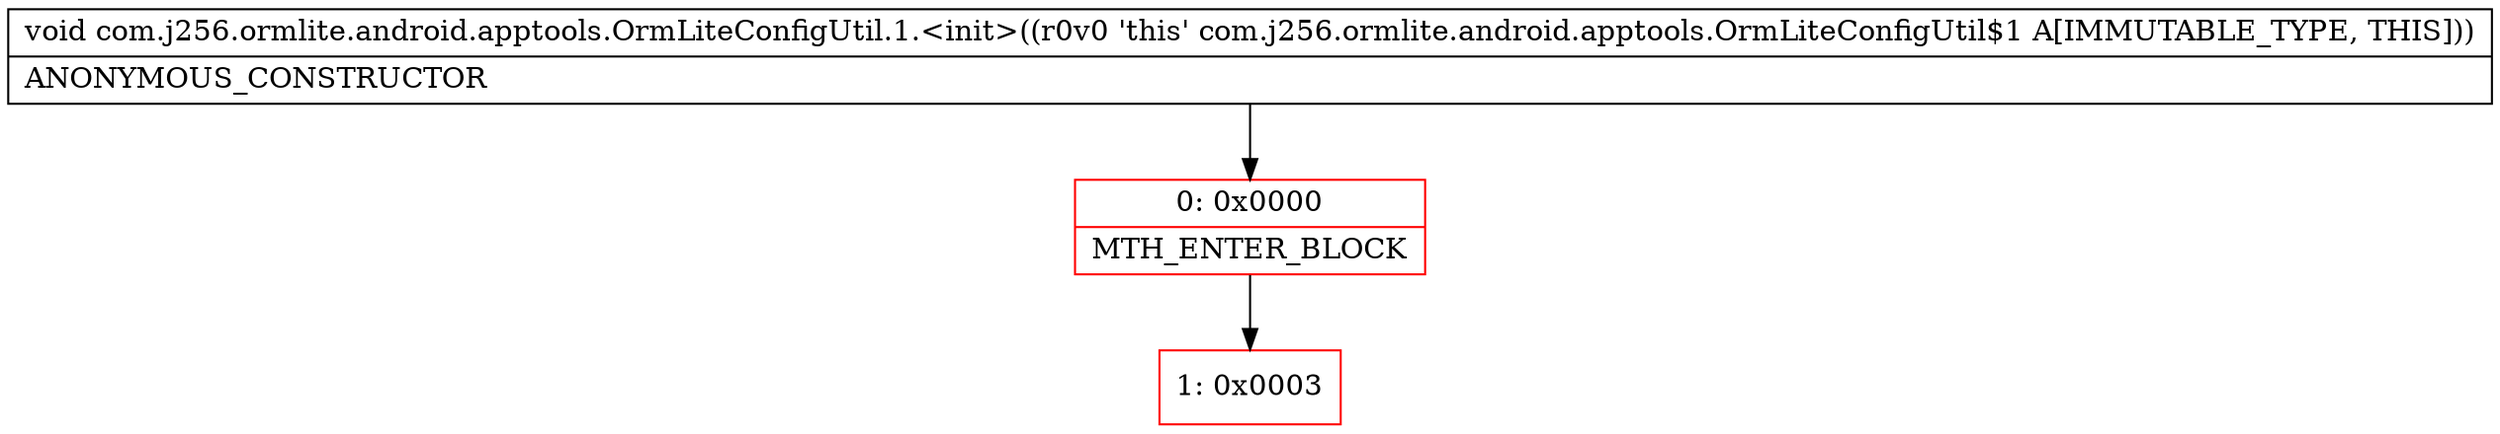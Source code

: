 digraph "CFG forcom.j256.ormlite.android.apptools.OrmLiteConfigUtil.1.\<init\>()V" {
subgraph cluster_Region_1109294777 {
label = "R(0)";
node [shape=record,color=blue];
}
Node_0 [shape=record,color=red,label="{0\:\ 0x0000|MTH_ENTER_BLOCK\l}"];
Node_1 [shape=record,color=red,label="{1\:\ 0x0003}"];
MethodNode[shape=record,label="{void com.j256.ormlite.android.apptools.OrmLiteConfigUtil.1.\<init\>((r0v0 'this' com.j256.ormlite.android.apptools.OrmLiteConfigUtil$1 A[IMMUTABLE_TYPE, THIS]))  | ANONYMOUS_CONSTRUCTOR\l}"];
MethodNode -> Node_0;
Node_0 -> Node_1;
}

